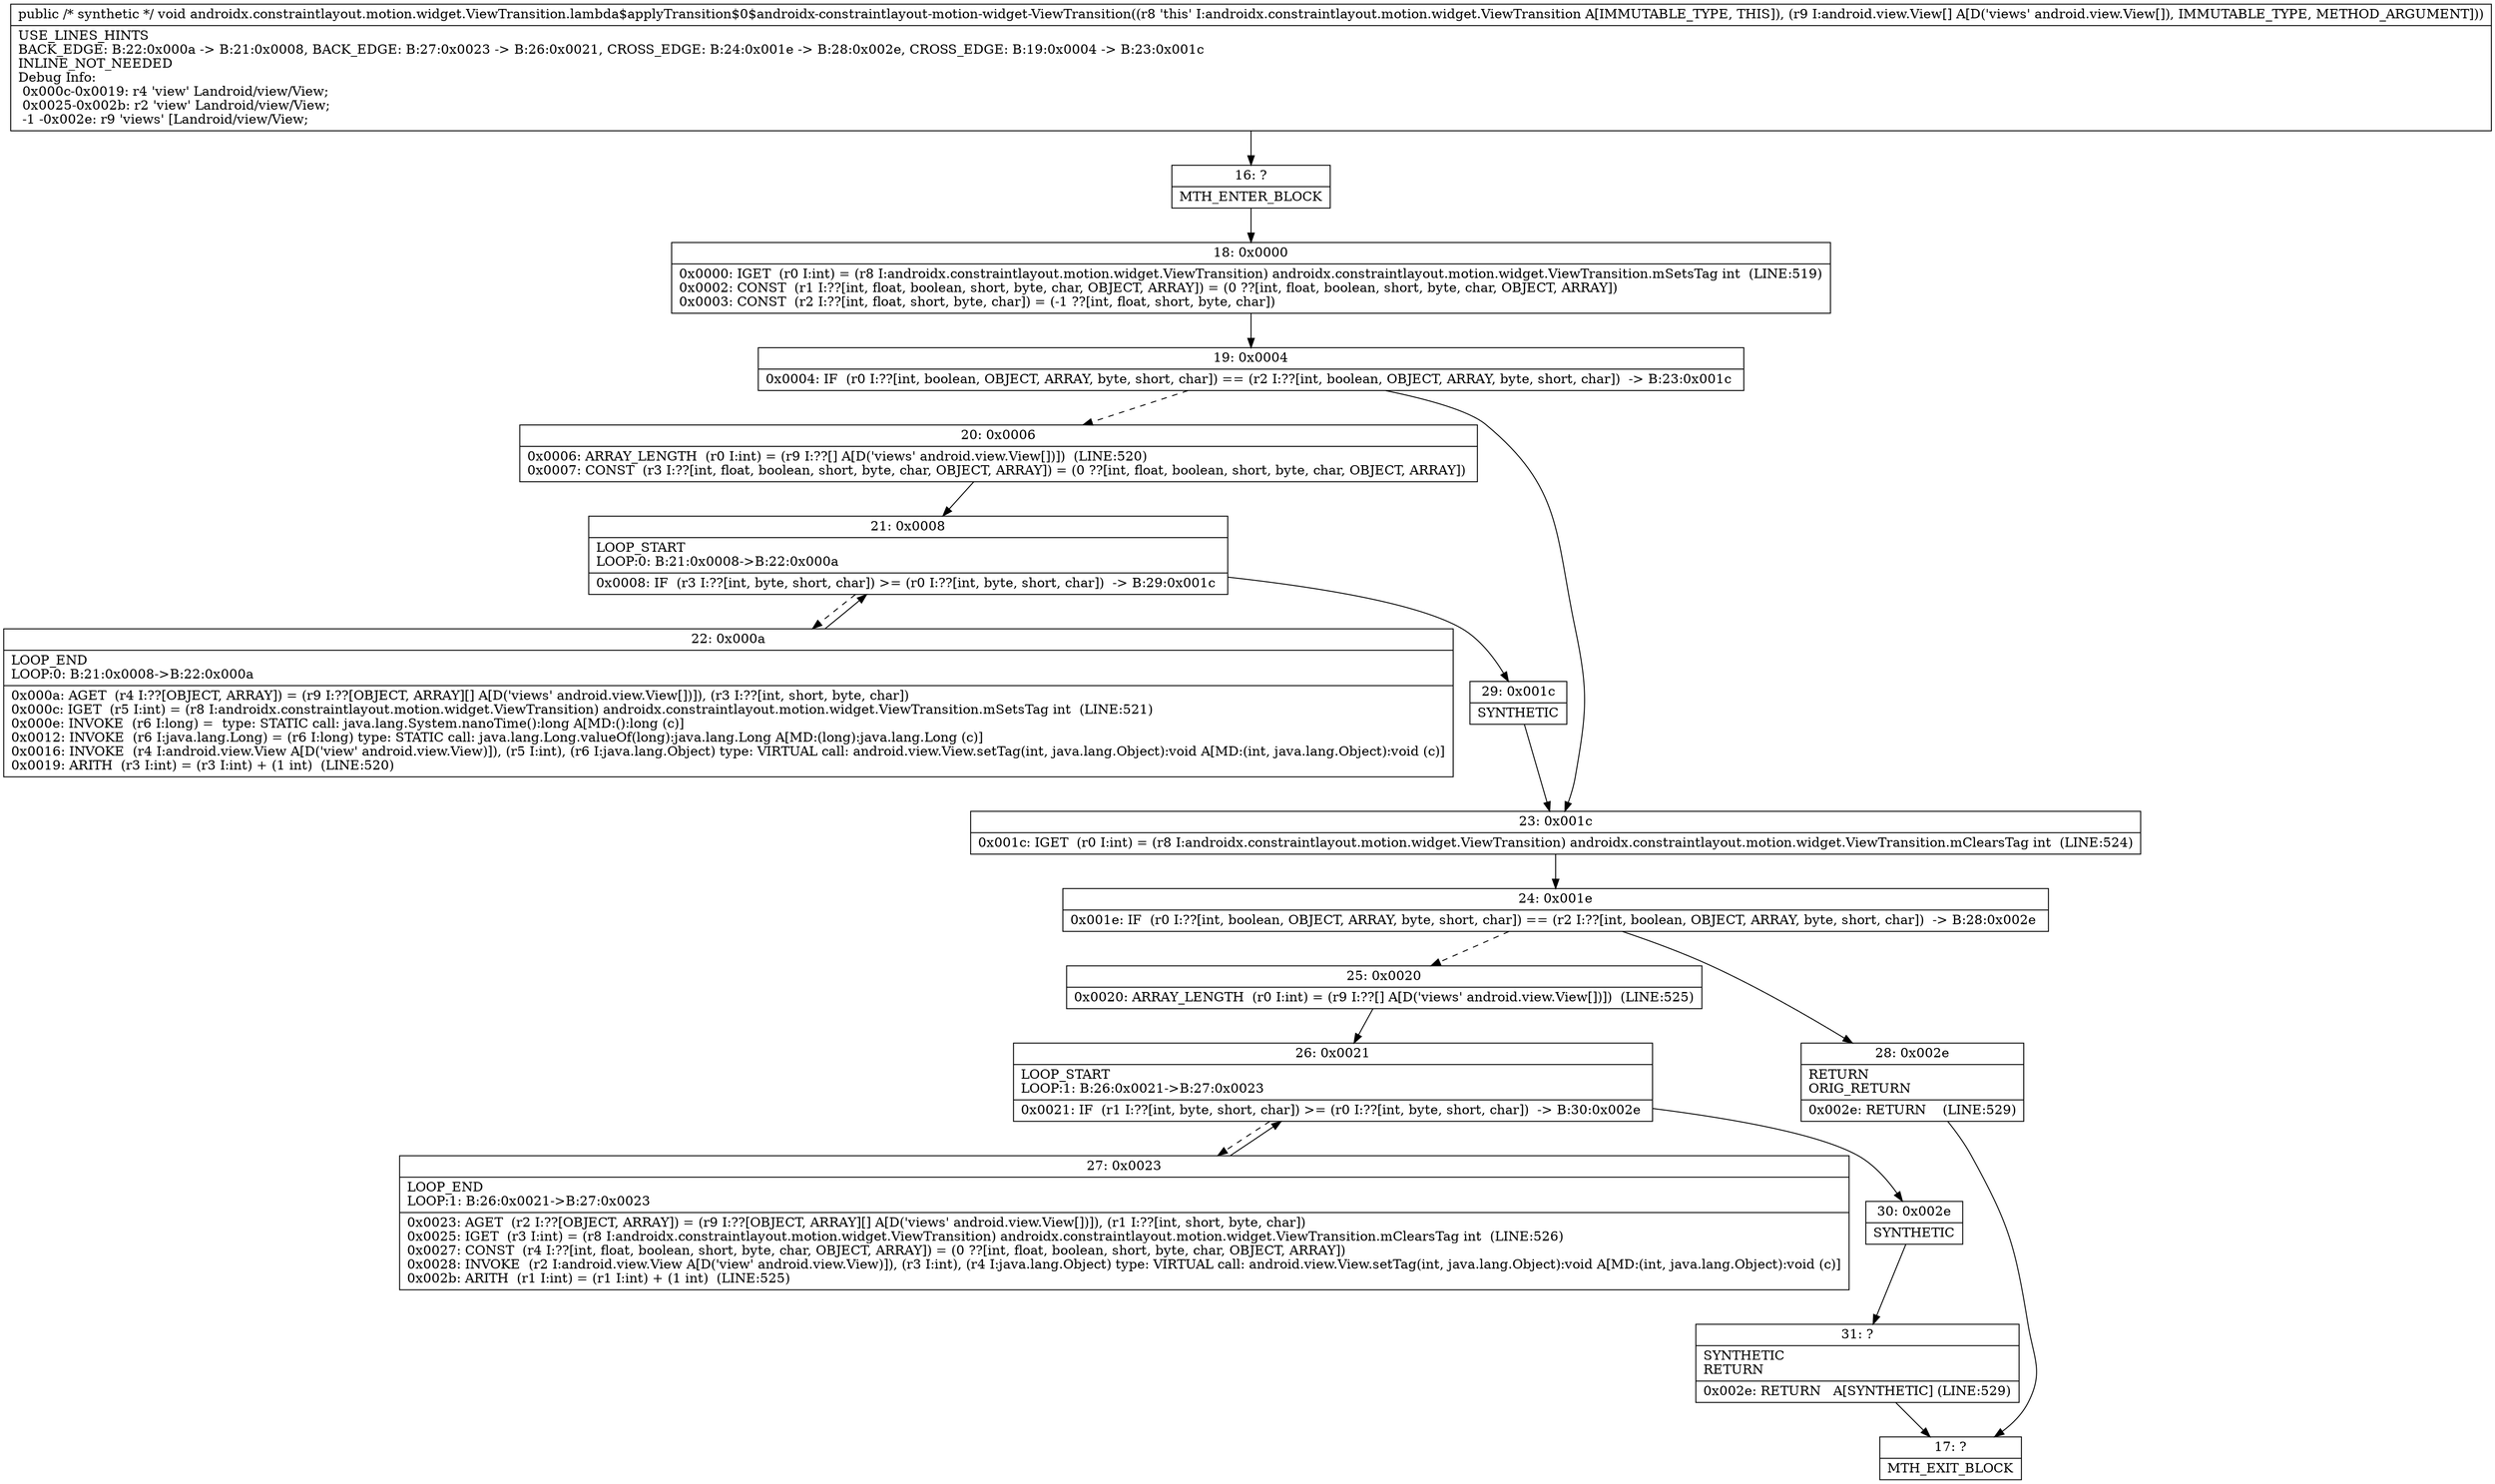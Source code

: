 digraph "CFG forandroidx.constraintlayout.motion.widget.ViewTransition.lambda$applyTransition$0$androidx\-constraintlayout\-motion\-widget\-ViewTransition([Landroid\/view\/View;)V" {
Node_16 [shape=record,label="{16\:\ ?|MTH_ENTER_BLOCK\l}"];
Node_18 [shape=record,label="{18\:\ 0x0000|0x0000: IGET  (r0 I:int) = (r8 I:androidx.constraintlayout.motion.widget.ViewTransition) androidx.constraintlayout.motion.widget.ViewTransition.mSetsTag int  (LINE:519)\l0x0002: CONST  (r1 I:??[int, float, boolean, short, byte, char, OBJECT, ARRAY]) = (0 ??[int, float, boolean, short, byte, char, OBJECT, ARRAY]) \l0x0003: CONST  (r2 I:??[int, float, short, byte, char]) = (\-1 ??[int, float, short, byte, char]) \l}"];
Node_19 [shape=record,label="{19\:\ 0x0004|0x0004: IF  (r0 I:??[int, boolean, OBJECT, ARRAY, byte, short, char]) == (r2 I:??[int, boolean, OBJECT, ARRAY, byte, short, char])  \-\> B:23:0x001c \l}"];
Node_20 [shape=record,label="{20\:\ 0x0006|0x0006: ARRAY_LENGTH  (r0 I:int) = (r9 I:??[] A[D('views' android.view.View[])])  (LINE:520)\l0x0007: CONST  (r3 I:??[int, float, boolean, short, byte, char, OBJECT, ARRAY]) = (0 ??[int, float, boolean, short, byte, char, OBJECT, ARRAY]) \l}"];
Node_21 [shape=record,label="{21\:\ 0x0008|LOOP_START\lLOOP:0: B:21:0x0008\-\>B:22:0x000a\l|0x0008: IF  (r3 I:??[int, byte, short, char]) \>= (r0 I:??[int, byte, short, char])  \-\> B:29:0x001c \l}"];
Node_22 [shape=record,label="{22\:\ 0x000a|LOOP_END\lLOOP:0: B:21:0x0008\-\>B:22:0x000a\l|0x000a: AGET  (r4 I:??[OBJECT, ARRAY]) = (r9 I:??[OBJECT, ARRAY][] A[D('views' android.view.View[])]), (r3 I:??[int, short, byte, char]) \l0x000c: IGET  (r5 I:int) = (r8 I:androidx.constraintlayout.motion.widget.ViewTransition) androidx.constraintlayout.motion.widget.ViewTransition.mSetsTag int  (LINE:521)\l0x000e: INVOKE  (r6 I:long) =  type: STATIC call: java.lang.System.nanoTime():long A[MD:():long (c)]\l0x0012: INVOKE  (r6 I:java.lang.Long) = (r6 I:long) type: STATIC call: java.lang.Long.valueOf(long):java.lang.Long A[MD:(long):java.lang.Long (c)]\l0x0016: INVOKE  (r4 I:android.view.View A[D('view' android.view.View)]), (r5 I:int), (r6 I:java.lang.Object) type: VIRTUAL call: android.view.View.setTag(int, java.lang.Object):void A[MD:(int, java.lang.Object):void (c)]\l0x0019: ARITH  (r3 I:int) = (r3 I:int) + (1 int)  (LINE:520)\l}"];
Node_29 [shape=record,label="{29\:\ 0x001c|SYNTHETIC\l}"];
Node_23 [shape=record,label="{23\:\ 0x001c|0x001c: IGET  (r0 I:int) = (r8 I:androidx.constraintlayout.motion.widget.ViewTransition) androidx.constraintlayout.motion.widget.ViewTransition.mClearsTag int  (LINE:524)\l}"];
Node_24 [shape=record,label="{24\:\ 0x001e|0x001e: IF  (r0 I:??[int, boolean, OBJECT, ARRAY, byte, short, char]) == (r2 I:??[int, boolean, OBJECT, ARRAY, byte, short, char])  \-\> B:28:0x002e \l}"];
Node_25 [shape=record,label="{25\:\ 0x0020|0x0020: ARRAY_LENGTH  (r0 I:int) = (r9 I:??[] A[D('views' android.view.View[])])  (LINE:525)\l}"];
Node_26 [shape=record,label="{26\:\ 0x0021|LOOP_START\lLOOP:1: B:26:0x0021\-\>B:27:0x0023\l|0x0021: IF  (r1 I:??[int, byte, short, char]) \>= (r0 I:??[int, byte, short, char])  \-\> B:30:0x002e \l}"];
Node_27 [shape=record,label="{27\:\ 0x0023|LOOP_END\lLOOP:1: B:26:0x0021\-\>B:27:0x0023\l|0x0023: AGET  (r2 I:??[OBJECT, ARRAY]) = (r9 I:??[OBJECT, ARRAY][] A[D('views' android.view.View[])]), (r1 I:??[int, short, byte, char]) \l0x0025: IGET  (r3 I:int) = (r8 I:androidx.constraintlayout.motion.widget.ViewTransition) androidx.constraintlayout.motion.widget.ViewTransition.mClearsTag int  (LINE:526)\l0x0027: CONST  (r4 I:??[int, float, boolean, short, byte, char, OBJECT, ARRAY]) = (0 ??[int, float, boolean, short, byte, char, OBJECT, ARRAY]) \l0x0028: INVOKE  (r2 I:android.view.View A[D('view' android.view.View)]), (r3 I:int), (r4 I:java.lang.Object) type: VIRTUAL call: android.view.View.setTag(int, java.lang.Object):void A[MD:(int, java.lang.Object):void (c)]\l0x002b: ARITH  (r1 I:int) = (r1 I:int) + (1 int)  (LINE:525)\l}"];
Node_30 [shape=record,label="{30\:\ 0x002e|SYNTHETIC\l}"];
Node_31 [shape=record,label="{31\:\ ?|SYNTHETIC\lRETURN\l|0x002e: RETURN   A[SYNTHETIC] (LINE:529)\l}"];
Node_17 [shape=record,label="{17\:\ ?|MTH_EXIT_BLOCK\l}"];
Node_28 [shape=record,label="{28\:\ 0x002e|RETURN\lORIG_RETURN\l|0x002e: RETURN    (LINE:529)\l}"];
MethodNode[shape=record,label="{public \/* synthetic *\/ void androidx.constraintlayout.motion.widget.ViewTransition.lambda$applyTransition$0$androidx\-constraintlayout\-motion\-widget\-ViewTransition((r8 'this' I:androidx.constraintlayout.motion.widget.ViewTransition A[IMMUTABLE_TYPE, THIS]), (r9 I:android.view.View[] A[D('views' android.view.View[]), IMMUTABLE_TYPE, METHOD_ARGUMENT]))  | USE_LINES_HINTS\lBACK_EDGE: B:22:0x000a \-\> B:21:0x0008, BACK_EDGE: B:27:0x0023 \-\> B:26:0x0021, CROSS_EDGE: B:24:0x001e \-\> B:28:0x002e, CROSS_EDGE: B:19:0x0004 \-\> B:23:0x001c\lINLINE_NOT_NEEDED\lDebug Info:\l  0x000c\-0x0019: r4 'view' Landroid\/view\/View;\l  0x0025\-0x002b: r2 'view' Landroid\/view\/View;\l  \-1 \-0x002e: r9 'views' [Landroid\/view\/View;\l}"];
MethodNode -> Node_16;Node_16 -> Node_18;
Node_18 -> Node_19;
Node_19 -> Node_20[style=dashed];
Node_19 -> Node_23;
Node_20 -> Node_21;
Node_21 -> Node_22[style=dashed];
Node_21 -> Node_29;
Node_22 -> Node_21;
Node_29 -> Node_23;
Node_23 -> Node_24;
Node_24 -> Node_25[style=dashed];
Node_24 -> Node_28;
Node_25 -> Node_26;
Node_26 -> Node_27[style=dashed];
Node_26 -> Node_30;
Node_27 -> Node_26;
Node_30 -> Node_31;
Node_31 -> Node_17;
Node_28 -> Node_17;
}

